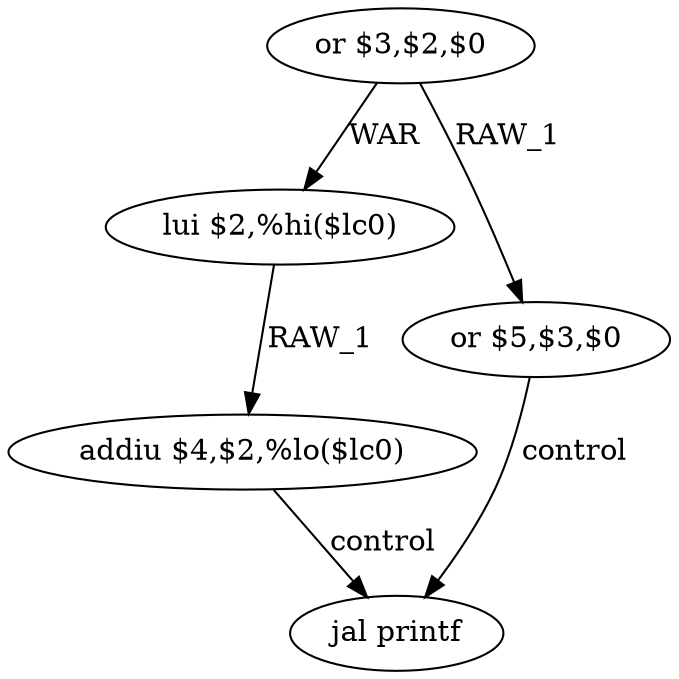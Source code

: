 digraph G1 {
node [shape = ellipse];
i0 [label = "or $3,$2,$0"] ;
i0 ->  i1 [label= "WAR"];
i0 ->  i3 [label= "RAW_1"];
i1 [label = "lui $2,%hi($lc0)"] ;
i1 ->  i2 [label= "RAW_1"];
i2 [label = "addiu $4,$2,%lo($lc0)"] ;
i2 ->  i4 [label= "control"];
i4 [label = "jal printf"] ;
i3 [label = "or $5,$3,$0"] ;
i3 ->  i4 [label= "control"];
}
